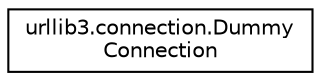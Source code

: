 digraph "Graphical Class Hierarchy"
{
 // LATEX_PDF_SIZE
  edge [fontname="Helvetica",fontsize="10",labelfontname="Helvetica",labelfontsize="10"];
  node [fontname="Helvetica",fontsize="10",shape=record];
  rankdir="LR";
  Node0 [label="urllib3.connection.Dummy\lConnection",height=0.2,width=0.4,color="black", fillcolor="white", style="filled",URL="$classurllib3_1_1connection_1_1DummyConnection.html",tooltip=" "];
}

